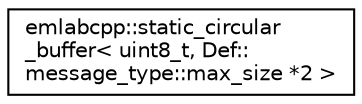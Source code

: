 digraph "Graphical Class Hierarchy"
{
 // LATEX_PDF_SIZE
  edge [fontname="Helvetica",fontsize="10",labelfontname="Helvetica",labelfontsize="10"];
  node [fontname="Helvetica",fontsize="10",shape=record];
  rankdir="LR";
  Node0 [label="emlabcpp::static_circular\l_buffer\< uint8_t, Def::\lmessage_type::max_size *2 \>",height=0.2,width=0.4,color="black", fillcolor="white", style="filled",URL="$classemlabcpp_1_1static__circular__buffer.html",tooltip=" "];
}
